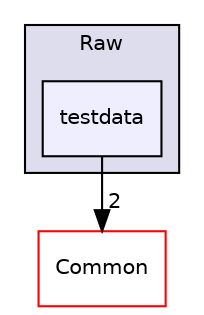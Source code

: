 digraph "/home/travis/build/AliceO2Group/AliceO2/Detectors/MUON/MCH/Raw/testdata" {
  bgcolor=transparent;
  compound=true
  node [ fontsize="10", fontname="Helvetica"];
  edge [ labelfontsize="10", labelfontname="Helvetica"];
  subgraph clusterdir_f8de85f281636d081fd2e7e06b0134d2 {
    graph [ bgcolor="#ddddee", pencolor="black", label="Raw" fontname="Helvetica", fontsize="10", URL="dir_f8de85f281636d081fd2e7e06b0134d2.html"]
  dir_73a2990d2d1f2bd930bc27bf45f6b0c9 [shape=box, label="testdata", style="filled", fillcolor="#eeeeff", pencolor="black", URL="dir_73a2990d2d1f2bd930bc27bf45f6b0c9.html"];
  }
  dir_55964488a5749f1fcba45aaf4e122cee [shape=box label="Common" color="red" URL="dir_55964488a5749f1fcba45aaf4e122cee.html"];
  dir_73a2990d2d1f2bd930bc27bf45f6b0c9->dir_55964488a5749f1fcba45aaf4e122cee [headlabel="2", labeldistance=1.5 headhref="dir_000536_000518.html"];
}
